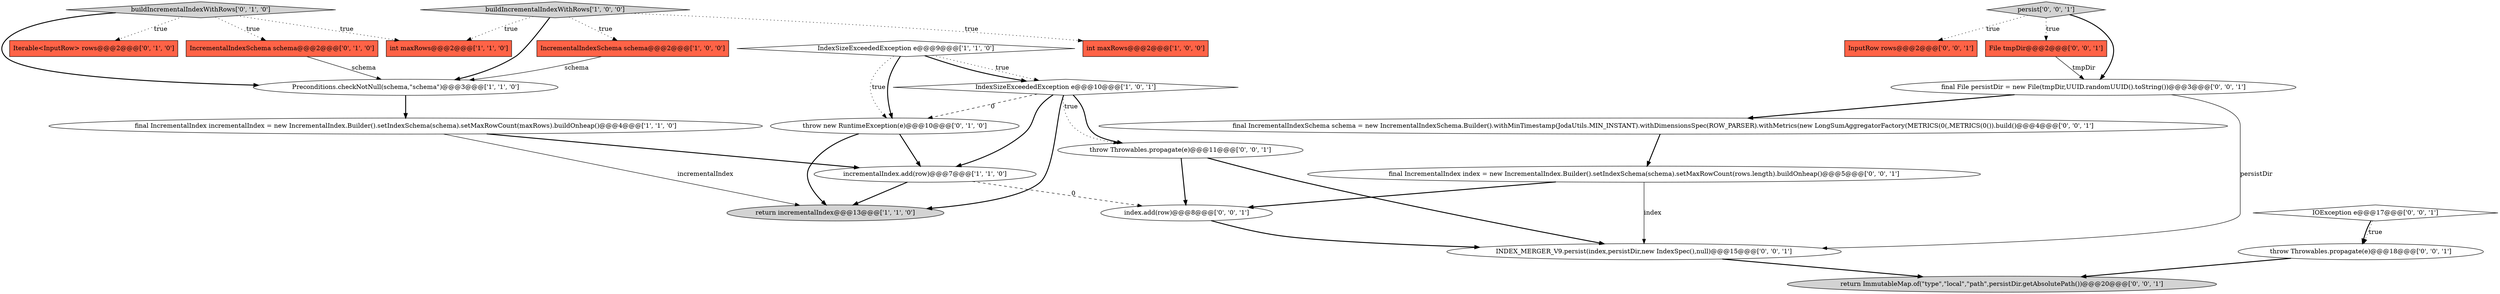 digraph {
9 [style = filled, label = "final IncrementalIndex incrementalIndex = new IncrementalIndex.Builder().setIndexSchema(schema).setMaxRowCount(maxRows).buildOnheap()@@@4@@@['1', '1', '0']", fillcolor = white, shape = ellipse image = "AAA0AAABBB1BBB"];
6 [style = filled, label = "Preconditions.checkNotNull(schema,\"schema\")@@@3@@@['1', '1', '0']", fillcolor = white, shape = ellipse image = "AAA0AAABBB1BBB"];
4 [style = filled, label = "return incrementalIndex@@@13@@@['1', '1', '0']", fillcolor = lightgray, shape = ellipse image = "AAA0AAABBB1BBB"];
11 [style = filled, label = "Iterable<InputRow> rows@@@2@@@['0', '1', '0']", fillcolor = tomato, shape = box image = "AAA0AAABBB2BBB"];
12 [style = filled, label = "throw new RuntimeException(e)@@@10@@@['0', '1', '0']", fillcolor = white, shape = ellipse image = "AAA1AAABBB2BBB"];
23 [style = filled, label = "File tmpDir@@@2@@@['0', '0', '1']", fillcolor = tomato, shape = box image = "AAA0AAABBB3BBB"];
2 [style = filled, label = "IncrementalIndexSchema schema@@@2@@@['1', '0', '0']", fillcolor = tomato, shape = box image = "AAA0AAABBB1BBB"];
21 [style = filled, label = "index.add(row)@@@8@@@['0', '0', '1']", fillcolor = white, shape = ellipse image = "AAA0AAABBB3BBB"];
18 [style = filled, label = "return ImmutableMap.of(\"type\",\"local\",\"path\",persistDir.getAbsolutePath())@@@20@@@['0', '0', '1']", fillcolor = lightgray, shape = ellipse image = "AAA0AAABBB3BBB"];
17 [style = filled, label = "final IncrementalIndex index = new IncrementalIndex.Builder().setIndexSchema(schema).setMaxRowCount(rows.length).buildOnheap()@@@5@@@['0', '0', '1']", fillcolor = white, shape = ellipse image = "AAA0AAABBB3BBB"];
5 [style = filled, label = "int maxRows@@@2@@@['1', '1', '0']", fillcolor = tomato, shape = box image = "AAA0AAABBB1BBB"];
3 [style = filled, label = "IndexSizeExceededException e@@@10@@@['1', '0', '1']", fillcolor = white, shape = diamond image = "AAA0AAABBB1BBB"];
15 [style = filled, label = "final File persistDir = new File(tmpDir,UUID.randomUUID().toString())@@@3@@@['0', '0', '1']", fillcolor = white, shape = ellipse image = "AAA0AAABBB3BBB"];
22 [style = filled, label = "INDEX_MERGER_V9.persist(index,persistDir,new IndexSpec(),null)@@@15@@@['0', '0', '1']", fillcolor = white, shape = ellipse image = "AAA0AAABBB3BBB"];
16 [style = filled, label = "throw Throwables.propagate(e)@@@18@@@['0', '0', '1']", fillcolor = white, shape = ellipse image = "AAA0AAABBB3BBB"];
20 [style = filled, label = "final IncrementalIndexSchema schema = new IncrementalIndexSchema.Builder().withMinTimestamp(JodaUtils.MIN_INSTANT).withDimensionsSpec(ROW_PARSER).withMetrics(new LongSumAggregatorFactory(METRICS(0(,METRICS(0()).build()@@@4@@@['0', '0', '1']", fillcolor = white, shape = ellipse image = "AAA0AAABBB3BBB"];
25 [style = filled, label = "persist['0', '0', '1']", fillcolor = lightgray, shape = diamond image = "AAA0AAABBB3BBB"];
13 [style = filled, label = "buildIncrementalIndexWithRows['0', '1', '0']", fillcolor = lightgray, shape = diamond image = "AAA0AAABBB2BBB"];
10 [style = filled, label = "IncrementalIndexSchema schema@@@2@@@['0', '1', '0']", fillcolor = tomato, shape = box image = "AAA0AAABBB2BBB"];
19 [style = filled, label = "InputRow rows@@@2@@@['0', '0', '1']", fillcolor = tomato, shape = box image = "AAA0AAABBB3BBB"];
7 [style = filled, label = "incrementalIndex.add(row)@@@7@@@['1', '1', '0']", fillcolor = white, shape = ellipse image = "AAA0AAABBB1BBB"];
8 [style = filled, label = "IndexSizeExceededException e@@@9@@@['1', '1', '0']", fillcolor = white, shape = diamond image = "AAA0AAABBB1BBB"];
24 [style = filled, label = "IOException e@@@17@@@['0', '0', '1']", fillcolor = white, shape = diamond image = "AAA0AAABBB3BBB"];
0 [style = filled, label = "int maxRows@@@2@@@['1', '0', '0']", fillcolor = tomato, shape = box image = "AAA0AAABBB1BBB"];
1 [style = filled, label = "buildIncrementalIndexWithRows['1', '0', '0']", fillcolor = lightgray, shape = diamond image = "AAA0AAABBB1BBB"];
14 [style = filled, label = "throw Throwables.propagate(e)@@@11@@@['0', '0', '1']", fillcolor = white, shape = ellipse image = "AAA0AAABBB3BBB"];
12->7 [style = bold, label=""];
3->14 [style = bold, label=""];
8->12 [style = bold, label=""];
21->22 [style = bold, label=""];
17->21 [style = bold, label=""];
1->0 [style = dotted, label="true"];
14->21 [style = bold, label=""];
16->18 [style = bold, label=""];
12->4 [style = bold, label=""];
13->6 [style = bold, label=""];
13->11 [style = dotted, label="true"];
3->14 [style = dotted, label="true"];
13->10 [style = dotted, label="true"];
9->4 [style = solid, label="incrementalIndex"];
3->7 [style = bold, label=""];
1->6 [style = bold, label=""];
15->22 [style = solid, label="persistDir"];
8->3 [style = bold, label=""];
6->9 [style = bold, label=""];
10->6 [style = solid, label="schema"];
7->21 [style = dashed, label="0"];
1->5 [style = dotted, label="true"];
7->4 [style = bold, label=""];
24->16 [style = bold, label=""];
25->19 [style = dotted, label="true"];
17->22 [style = solid, label="index"];
24->16 [style = dotted, label="true"];
22->18 [style = bold, label=""];
15->20 [style = bold, label=""];
20->17 [style = bold, label=""];
23->15 [style = solid, label="tmpDir"];
1->2 [style = dotted, label="true"];
8->3 [style = dotted, label="true"];
13->5 [style = dotted, label="true"];
3->12 [style = dashed, label="0"];
25->23 [style = dotted, label="true"];
2->6 [style = solid, label="schema"];
3->4 [style = bold, label=""];
25->15 [style = bold, label=""];
8->12 [style = dotted, label="true"];
14->22 [style = bold, label=""];
9->7 [style = bold, label=""];
}
